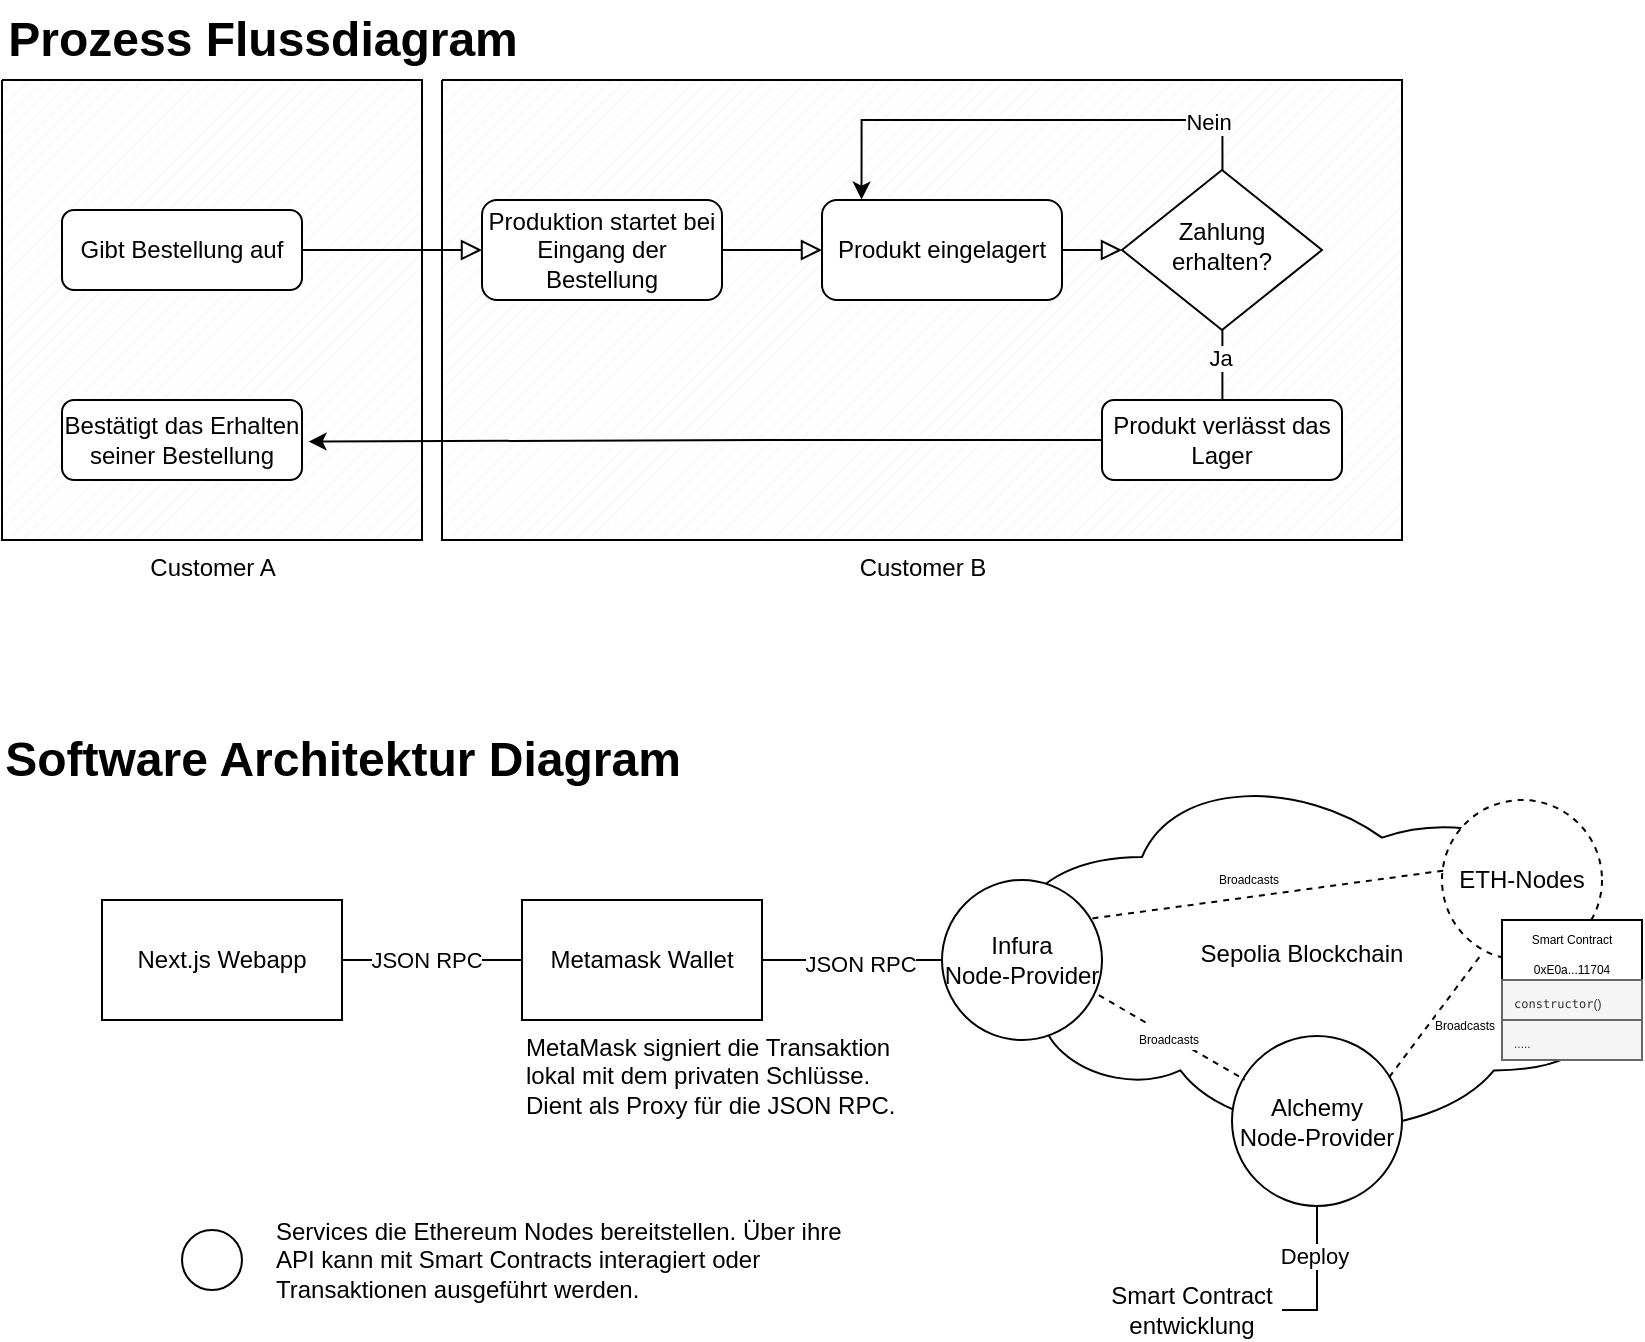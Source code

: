<mxfile version="25.0.3">
  <diagram id="C5RBs43oDa-KdzZeNtuy" name="Page-1">
    <mxGraphModel dx="913" dy="477" grid="1" gridSize="10" guides="1" tooltips="1" connect="1" arrows="1" fold="1" page="1" pageScale="1" pageWidth="827" pageHeight="1169" math="0" shadow="0">
      <root>
        <mxCell id="WIyWlLk6GJQsqaUBKTNV-0" />
        <mxCell id="WIyWlLk6GJQsqaUBKTNV-1" parent="WIyWlLk6GJQsqaUBKTNV-0" />
        <mxCell id="MR0TXyg04zWiqgAxsmCO-3" value="Customer B" style="verticalLabelPosition=bottom;verticalAlign=top;html=1;shape=mxgraph.basic.patternFillRect;fillStyle=diag;step=5;fillStrokeWidth=0.2;fillStrokeColor=#dddddd;" vertex="1" parent="WIyWlLk6GJQsqaUBKTNV-1">
          <mxGeometry x="240" y="40" width="480" height="230" as="geometry" />
        </mxCell>
        <mxCell id="MR0TXyg04zWiqgAxsmCO-2" value="Customer A" style="verticalLabelPosition=bottom;verticalAlign=top;html=1;shape=mxgraph.basic.patternFillRect;fillStyle=diag;step=5;fillStrokeWidth=0.2;fillStrokeColor=#dddddd;" vertex="1" parent="WIyWlLk6GJQsqaUBKTNV-1">
          <mxGeometry x="20" y="40" width="210" height="230" as="geometry" />
        </mxCell>
        <mxCell id="WIyWlLk6GJQsqaUBKTNV-2" value="" style="rounded=0;html=1;jettySize=auto;orthogonalLoop=1;fontSize=11;endArrow=block;endFill=0;endSize=8;strokeWidth=1;shadow=0;labelBackgroundColor=none;edgeStyle=orthogonalEdgeStyle;" parent="WIyWlLk6GJQsqaUBKTNV-1" source="WIyWlLk6GJQsqaUBKTNV-7" target="WIyWlLk6GJQsqaUBKTNV-6" edge="1">
          <mxGeometry relative="1" as="geometry" />
        </mxCell>
        <mxCell id="WIyWlLk6GJQsqaUBKTNV-3" value="&lt;div&gt;Gibt Bestellung auf&lt;/div&gt;" style="rounded=1;whiteSpace=wrap;html=1;fontSize=12;glass=0;strokeWidth=1;shadow=0;" parent="WIyWlLk6GJQsqaUBKTNV-1" vertex="1">
          <mxGeometry x="50" y="105" width="120" height="40" as="geometry" />
        </mxCell>
        <mxCell id="MR0TXyg04zWiqgAxsmCO-15" style="edgeStyle=orthogonalEdgeStyle;rounded=0;orthogonalLoop=1;jettySize=auto;html=1;exitX=0.813;exitY=0.219;exitDx=0;exitDy=0;exitPerimeter=0;entryX=0.437;entryY=0.26;entryDx=0;entryDy=0;entryPerimeter=0;" edge="1" parent="WIyWlLk6GJQsqaUBKTNV-1" source="MR0TXyg04zWiqgAxsmCO-3" target="MR0TXyg04zWiqgAxsmCO-3">
          <mxGeometry relative="1" as="geometry">
            <mxPoint x="680" as="targetPoint" />
            <Array as="points">
              <mxPoint x="630" y="60" />
              <mxPoint x="450" y="60" />
            </Array>
          </mxGeometry>
        </mxCell>
        <mxCell id="MR0TXyg04zWiqgAxsmCO-16" value="&lt;div&gt;Nein&lt;/div&gt;" style="edgeLabel;html=1;align=center;verticalAlign=middle;resizable=0;points=[];" vertex="1" connectable="0" parent="MR0TXyg04zWiqgAxsmCO-15">
          <mxGeometry x="-0.702" y="1" relative="1" as="geometry">
            <mxPoint as="offset" />
          </mxGeometry>
        </mxCell>
        <mxCell id="WIyWlLk6GJQsqaUBKTNV-6" value="Zahlung erhalten?" style="rhombus;whiteSpace=wrap;html=1;shadow=0;fontFamily=Helvetica;fontSize=12;align=center;strokeWidth=1;spacing=6;spacingTop=-4;" parent="WIyWlLk6GJQsqaUBKTNV-1" vertex="1">
          <mxGeometry x="580" y="85" width="100" height="80" as="geometry" />
        </mxCell>
        <mxCell id="WIyWlLk6GJQsqaUBKTNV-11" value="Bestätigt das Erhalten seiner Bestellung" style="rounded=1;whiteSpace=wrap;html=1;fontSize=12;glass=0;strokeWidth=1;shadow=0;" parent="WIyWlLk6GJQsqaUBKTNV-1" vertex="1">
          <mxGeometry x="50" y="200" width="120" height="40" as="geometry" />
        </mxCell>
        <mxCell id="MR0TXyg04zWiqgAxsmCO-4" value="" style="rounded=0;html=1;jettySize=auto;orthogonalLoop=1;fontSize=11;endArrow=block;endFill=0;endSize=8;strokeWidth=1;shadow=0;labelBackgroundColor=none;edgeStyle=orthogonalEdgeStyle;" edge="1" parent="WIyWlLk6GJQsqaUBKTNV-1" source="MR0TXyg04zWiqgAxsmCO-5" target="WIyWlLk6GJQsqaUBKTNV-7">
          <mxGeometry relative="1" as="geometry">
            <mxPoint x="170" y="120" as="sourcePoint" />
            <mxPoint x="450" y="120" as="targetPoint" />
          </mxGeometry>
        </mxCell>
        <mxCell id="WIyWlLk6GJQsqaUBKTNV-7" value="Produkt eingelagert" style="rounded=1;whiteSpace=wrap;html=1;fontSize=12;glass=0;strokeWidth=1;shadow=0;" parent="WIyWlLk6GJQsqaUBKTNV-1" vertex="1">
          <mxGeometry x="430" y="100" width="120" height="50" as="geometry" />
        </mxCell>
        <mxCell id="MR0TXyg04zWiqgAxsmCO-6" value="" style="rounded=0;html=1;jettySize=auto;orthogonalLoop=1;fontSize=11;endArrow=block;endFill=0;endSize=8;strokeWidth=1;shadow=0;labelBackgroundColor=none;edgeStyle=orthogonalEdgeStyle;" edge="1" parent="WIyWlLk6GJQsqaUBKTNV-1" source="WIyWlLk6GJQsqaUBKTNV-3" target="MR0TXyg04zWiqgAxsmCO-5">
          <mxGeometry relative="1" as="geometry">
            <mxPoint x="170" y="120" as="sourcePoint" />
            <mxPoint x="430" y="125" as="targetPoint" />
            <Array as="points">
              <mxPoint x="190" y="125" />
              <mxPoint x="190" y="125" />
            </Array>
          </mxGeometry>
        </mxCell>
        <mxCell id="MR0TXyg04zWiqgAxsmCO-5" value="Produktion startet bei Eingang der Bestellung" style="rounded=1;whiteSpace=wrap;html=1;fontSize=12;glass=0;strokeWidth=1;shadow=0;" vertex="1" parent="WIyWlLk6GJQsqaUBKTNV-1">
          <mxGeometry x="260" y="100" width="120" height="50" as="geometry" />
        </mxCell>
        <mxCell id="MR0TXyg04zWiqgAxsmCO-12" value="m" style="edgeStyle=orthogonalEdgeStyle;rounded=0;orthogonalLoop=1;jettySize=auto;html=1;entryX=0.502;entryY=0.527;entryDx=0;entryDy=0;entryPerimeter=0;" edge="1" parent="WIyWlLk6GJQsqaUBKTNV-1" source="WIyWlLk6GJQsqaUBKTNV-6" target="MR0TXyg04zWiqgAxsmCO-7">
          <mxGeometry relative="1" as="geometry">
            <mxPoint x="630" y="165" as="sourcePoint" />
            <mxPoint x="521" y="240" as="targetPoint" />
            <Array as="points">
              <mxPoint x="630" y="240" />
            </Array>
          </mxGeometry>
        </mxCell>
        <mxCell id="MR0TXyg04zWiqgAxsmCO-14" value="Ja" style="edgeLabel;html=1;align=center;verticalAlign=middle;resizable=0;points=[];" vertex="1" connectable="0" parent="MR0TXyg04zWiqgAxsmCO-12">
          <mxGeometry x="-0.706" y="-1" relative="1" as="geometry">
            <mxPoint as="offset" />
          </mxGeometry>
        </mxCell>
        <mxCell id="MR0TXyg04zWiqgAxsmCO-7" value="Produkt verlässt das Lager" style="rounded=1;whiteSpace=wrap;html=1;fontSize=12;glass=0;strokeWidth=1;shadow=0;" vertex="1" parent="WIyWlLk6GJQsqaUBKTNV-1">
          <mxGeometry x="570" y="200" width="120" height="40" as="geometry" />
        </mxCell>
        <mxCell id="MR0TXyg04zWiqgAxsmCO-13" style="edgeStyle=orthogonalEdgeStyle;rounded=0;orthogonalLoop=1;jettySize=auto;html=1;entryX=0.73;entryY=0.786;entryDx=0;entryDy=0;entryPerimeter=0;" edge="1" parent="WIyWlLk6GJQsqaUBKTNV-1" source="MR0TXyg04zWiqgAxsmCO-7" target="MR0TXyg04zWiqgAxsmCO-2">
          <mxGeometry relative="1" as="geometry" />
        </mxCell>
        <mxCell id="MR0TXyg04zWiqgAxsmCO-34" value="Prozess Flussdiagram" style="text;strokeColor=none;fillColor=none;html=1;fontSize=24;fontStyle=1;verticalAlign=middle;align=center;" vertex="1" parent="WIyWlLk6GJQsqaUBKTNV-1">
          <mxGeometry x="100" width="100" height="40" as="geometry" />
        </mxCell>
        <mxCell id="MR0TXyg04zWiqgAxsmCO-35" value="Software Architektur Diagram" style="text;strokeColor=none;fillColor=none;html=1;fontSize=24;fontStyle=1;verticalAlign=middle;align=center;" vertex="1" parent="WIyWlLk6GJQsqaUBKTNV-1">
          <mxGeometry x="140" y="360" width="100" height="40" as="geometry" />
        </mxCell>
        <mxCell id="MR0TXyg04zWiqgAxsmCO-41" style="edgeStyle=orthogonalEdgeStyle;rounded=0;orthogonalLoop=1;jettySize=auto;html=1;entryX=0;entryY=0.5;entryDx=0;entryDy=0;endArrow=none;endFill=0;" edge="1" parent="WIyWlLk6GJQsqaUBKTNV-1" source="MR0TXyg04zWiqgAxsmCO-37" target="MR0TXyg04zWiqgAxsmCO-38">
          <mxGeometry relative="1" as="geometry" />
        </mxCell>
        <mxCell id="MR0TXyg04zWiqgAxsmCO-58" value="JSON RPC" style="edgeLabel;html=1;align=center;verticalAlign=middle;resizable=0;points=[];" vertex="1" connectable="0" parent="MR0TXyg04zWiqgAxsmCO-41">
          <mxGeometry x="-0.086" relative="1" as="geometry">
            <mxPoint x="1" as="offset" />
          </mxGeometry>
        </mxCell>
        <mxCell id="MR0TXyg04zWiqgAxsmCO-37" value="Next.js Webapp" style="rounded=0;whiteSpace=wrap;html=1;" vertex="1" parent="WIyWlLk6GJQsqaUBKTNV-1">
          <mxGeometry x="70" y="450" width="120" height="60" as="geometry" />
        </mxCell>
        <mxCell id="MR0TXyg04zWiqgAxsmCO-38" value="Metamask Wallet" style="rounded=0;whiteSpace=wrap;html=1;" vertex="1" parent="WIyWlLk6GJQsqaUBKTNV-1">
          <mxGeometry x="280" y="450" width="120" height="60" as="geometry" />
        </mxCell>
        <mxCell id="MR0TXyg04zWiqgAxsmCO-42" value="Sepolia Blockchain" style="ellipse;shape=cloud;whiteSpace=wrap;html=1;" vertex="1" parent="WIyWlLk6GJQsqaUBKTNV-1">
          <mxGeometry x="510" y="380" width="320" height="194" as="geometry" />
        </mxCell>
        <mxCell id="MR0TXyg04zWiqgAxsmCO-45" style="edgeStyle=orthogonalEdgeStyle;rounded=0;orthogonalLoop=1;jettySize=auto;html=1;entryX=0.5;entryY=1;entryDx=0;entryDy=0;endArrow=none;endFill=0;" edge="1" parent="WIyWlLk6GJQsqaUBKTNV-1" source="MR0TXyg04zWiqgAxsmCO-44" target="MR0TXyg04zWiqgAxsmCO-52">
          <mxGeometry relative="1" as="geometry">
            <mxPoint x="630" y="675" as="targetPoint" />
            <Array as="points">
              <mxPoint x="605" y="655" />
              <mxPoint x="605" y="655" />
            </Array>
          </mxGeometry>
        </mxCell>
        <mxCell id="MR0TXyg04zWiqgAxsmCO-76" value="Deploy" style="edgeLabel;html=1;align=center;verticalAlign=middle;resizable=0;points=[];" vertex="1" connectable="0" parent="MR0TXyg04zWiqgAxsmCO-45">
          <mxGeometry x="0.3" y="2" relative="1" as="geometry">
            <mxPoint as="offset" />
          </mxGeometry>
        </mxCell>
        <mxCell id="MR0TXyg04zWiqgAxsmCO-44" value="Smart Contract entwicklung" style="text;html=1;align=center;verticalAlign=middle;whiteSpace=wrap;rounded=0;" vertex="1" parent="WIyWlLk6GJQsqaUBKTNV-1">
          <mxGeometry x="570" y="640" width="90" height="30" as="geometry" />
        </mxCell>
        <mxCell id="MR0TXyg04zWiqgAxsmCO-51" value="" style="edgeStyle=orthogonalEdgeStyle;rounded=0;orthogonalLoop=1;jettySize=auto;html=1;endArrow=none;endFill=0;entryX=0;entryY=0.5;entryDx=0;entryDy=0;" edge="1" parent="WIyWlLk6GJQsqaUBKTNV-1" source="MR0TXyg04zWiqgAxsmCO-38" target="MR0TXyg04zWiqgAxsmCO-50">
          <mxGeometry relative="1" as="geometry">
            <mxPoint x="290" y="490" as="sourcePoint" />
            <mxPoint x="360" y="480" as="targetPoint" />
            <Array as="points" />
          </mxGeometry>
        </mxCell>
        <mxCell id="MR0TXyg04zWiqgAxsmCO-69" value="JSON RPC" style="edgeLabel;html=1;align=center;verticalAlign=middle;resizable=0;points=[];" vertex="1" connectable="0" parent="MR0TXyg04zWiqgAxsmCO-51">
          <mxGeometry x="0.08" y="-2" relative="1" as="geometry">
            <mxPoint as="offset" />
          </mxGeometry>
        </mxCell>
        <mxCell id="MR0TXyg04zWiqgAxsmCO-50" value="&lt;div&gt;Infura&lt;/div&gt;&lt;div&gt;Node-Provider&lt;/div&gt;" style="ellipse;whiteSpace=wrap;html=1;aspect=fixed;" vertex="1" parent="WIyWlLk6GJQsqaUBKTNV-1">
          <mxGeometry x="490" y="440" width="80" height="80" as="geometry" />
        </mxCell>
        <mxCell id="MR0TXyg04zWiqgAxsmCO-52" value="&lt;div&gt;Alchemy&lt;/div&gt;Node-Provider" style="ellipse;whiteSpace=wrap;html=1;aspect=fixed;" vertex="1" parent="WIyWlLk6GJQsqaUBKTNV-1">
          <mxGeometry x="635" y="518" width="85" height="85" as="geometry" />
        </mxCell>
        <mxCell id="MR0TXyg04zWiqgAxsmCO-55" value="" style="ellipse;whiteSpace=wrap;html=1;aspect=fixed;" vertex="1" parent="WIyWlLk6GJQsqaUBKTNV-1">
          <mxGeometry x="110" y="615" width="30" height="30" as="geometry" />
        </mxCell>
        <mxCell id="MR0TXyg04zWiqgAxsmCO-56" value="Services die Ethereum Nodes bereitstellen. Über ihre API kann mit Smart Contracts interagiert oder Transaktionen ausgeführt werden." style="text;html=1;align=left;verticalAlign=middle;whiteSpace=wrap;rounded=0;" vertex="1" parent="WIyWlLk6GJQsqaUBKTNV-1">
          <mxGeometry x="155" y="610" width="285" height="40" as="geometry" />
        </mxCell>
        <mxCell id="MR0TXyg04zWiqgAxsmCO-57" value="&lt;div&gt;MetaMask signiert die Transaktion lokal mit dem privaten Schlüsse. Dient als Proxy für die JSON RPC. &lt;/div&gt;" style="text;html=1;align=left;verticalAlign=middle;whiteSpace=wrap;rounded=0;" vertex="1" parent="WIyWlLk6GJQsqaUBKTNV-1">
          <mxGeometry x="280" y="518" width="190" height="40" as="geometry" />
        </mxCell>
        <mxCell id="MR0TXyg04zWiqgAxsmCO-59" value="ETH-Nodes" style="ellipse;whiteSpace=wrap;html=1;aspect=fixed;dashed=1;" vertex="1" parent="WIyWlLk6GJQsqaUBKTNV-1">
          <mxGeometry x="740" y="400" width="80" height="80" as="geometry" />
        </mxCell>
        <mxCell id="MR0TXyg04zWiqgAxsmCO-60" value="" style="endArrow=none;dashed=1;html=1;rounded=0;exitX=0.98;exitY=0.72;exitDx=0;exitDy=0;exitPerimeter=0;entryX=0.075;entryY=0.258;entryDx=0;entryDy=0;entryPerimeter=0;" edge="1" parent="WIyWlLk6GJQsqaUBKTNV-1" source="MR0TXyg04zWiqgAxsmCO-50" target="MR0TXyg04zWiqgAxsmCO-52">
          <mxGeometry width="50" height="50" relative="1" as="geometry">
            <mxPoint x="560" y="525" as="sourcePoint" />
            <mxPoint x="610" y="475" as="targetPoint" />
          </mxGeometry>
        </mxCell>
        <mxCell id="MR0TXyg04zWiqgAxsmCO-68" value="&lt;font style=&quot;font-size: 6px;&quot;&gt;Broadcasts&lt;/font&gt;" style="edgeLabel;html=1;align=center;verticalAlign=middle;resizable=0;points=[];" vertex="1" connectable="0" parent="MR0TXyg04zWiqgAxsmCO-60">
          <mxGeometry x="-0.068" relative="1" as="geometry">
            <mxPoint as="offset" />
          </mxGeometry>
        </mxCell>
        <mxCell id="MR0TXyg04zWiqgAxsmCO-62" value="" style="endArrow=none;dashed=1;html=1;rounded=0;exitX=0.925;exitY=0.242;exitDx=0;exitDy=0;exitPerimeter=0;entryX=0.25;entryY=0.96;entryDx=0;entryDy=0;entryPerimeter=0;" edge="1" parent="WIyWlLk6GJQsqaUBKTNV-1" source="MR0TXyg04zWiqgAxsmCO-52" target="MR0TXyg04zWiqgAxsmCO-59">
          <mxGeometry width="50" height="50" relative="1" as="geometry">
            <mxPoint x="560" y="525" as="sourcePoint" />
            <mxPoint x="610" y="475" as="targetPoint" />
          </mxGeometry>
        </mxCell>
        <mxCell id="MR0TXyg04zWiqgAxsmCO-65" value="&lt;font style=&quot;font-size: 6px;&quot;&gt;Broadcasts&lt;/font&gt;" style="edgeLabel;html=1;align=center;verticalAlign=middle;resizable=0;points=[];" vertex="1" connectable="0" parent="MR0TXyg04zWiqgAxsmCO-62">
          <mxGeometry x="-0.107" relative="1" as="geometry">
            <mxPoint x="16" as="offset" />
          </mxGeometry>
        </mxCell>
        <mxCell id="MR0TXyg04zWiqgAxsmCO-63" value="" style="endArrow=none;dashed=1;html=1;rounded=0;exitX=0.94;exitY=0.24;exitDx=0;exitDy=0;exitPerimeter=0;entryX=0.02;entryY=0.44;entryDx=0;entryDy=0;entryPerimeter=0;" edge="1" parent="WIyWlLk6GJQsqaUBKTNV-1" source="MR0TXyg04zWiqgAxsmCO-50" target="MR0TXyg04zWiqgAxsmCO-59">
          <mxGeometry width="50" height="50" relative="1" as="geometry">
            <mxPoint x="560" y="525" as="sourcePoint" />
            <mxPoint x="610" y="475" as="targetPoint" />
          </mxGeometry>
        </mxCell>
        <mxCell id="MR0TXyg04zWiqgAxsmCO-64" value="&lt;font style=&quot;font-size: 6px;&quot;&gt;Broadcasts&lt;/font&gt;" style="edgeLabel;html=1;align=center;verticalAlign=middle;resizable=0;points=[];" vertex="1" connectable="0" parent="MR0TXyg04zWiqgAxsmCO-63">
          <mxGeometry x="-0.079" y="-1" relative="1" as="geometry">
            <mxPoint x="-4" y="-11" as="offset" />
          </mxGeometry>
        </mxCell>
        <mxCell id="MR0TXyg04zWiqgAxsmCO-72" value="&lt;font style=&quot;font-size: 6px;&quot;&gt;Smart Contract 0xE0a...11704&lt;/font&gt;" style="swimlane;fontStyle=0;childLayout=stackLayout;horizontal=1;startSize=30;horizontalStack=0;resizeParent=1;resizeParentMax=0;resizeLast=0;collapsible=1;marginBottom=0;whiteSpace=wrap;html=1;" vertex="1" parent="WIyWlLk6GJQsqaUBKTNV-1">
          <mxGeometry x="770" y="460" width="70" height="70" as="geometry">
            <mxRectangle x="680" y="555" width="200" height="30" as="alternateBounds" />
          </mxGeometry>
        </mxCell>
        <mxCell id="MR0TXyg04zWiqgAxsmCO-73" value="&lt;font style=&quot;font-size: 6px;&quot; face=&quot;Helvetica&quot;&gt;&lt;code&gt;constructor&lt;/code&gt;()&lt;/font&gt;" style="text;align=left;verticalAlign=middle;spacingLeft=4;spacingRight=4;overflow=hidden;points=[[0,0.5],[1,0.5]];portConstraint=eastwest;rotatable=0;whiteSpace=wrap;html=1;fillColor=#f5f5f5;fontColor=#333333;strokeColor=#666666;" vertex="1" parent="MR0TXyg04zWiqgAxsmCO-72">
          <mxGeometry y="30" width="70" height="20" as="geometry" />
        </mxCell>
        <mxCell id="MR0TXyg04zWiqgAxsmCO-74" value="&lt;font style=&quot;font-size: 6px;&quot;&gt;.....&lt;/font&gt;" style="text;strokeColor=#666666;fillColor=#f5f5f5;align=left;verticalAlign=middle;spacingLeft=4;spacingRight=4;overflow=hidden;points=[[0,0.5],[1,0.5]];portConstraint=eastwest;rotatable=0;whiteSpace=wrap;html=1;fontColor=#333333;" vertex="1" parent="MR0TXyg04zWiqgAxsmCO-72">
          <mxGeometry y="50" width="70" height="20" as="geometry" />
        </mxCell>
      </root>
    </mxGraphModel>
  </diagram>
</mxfile>
